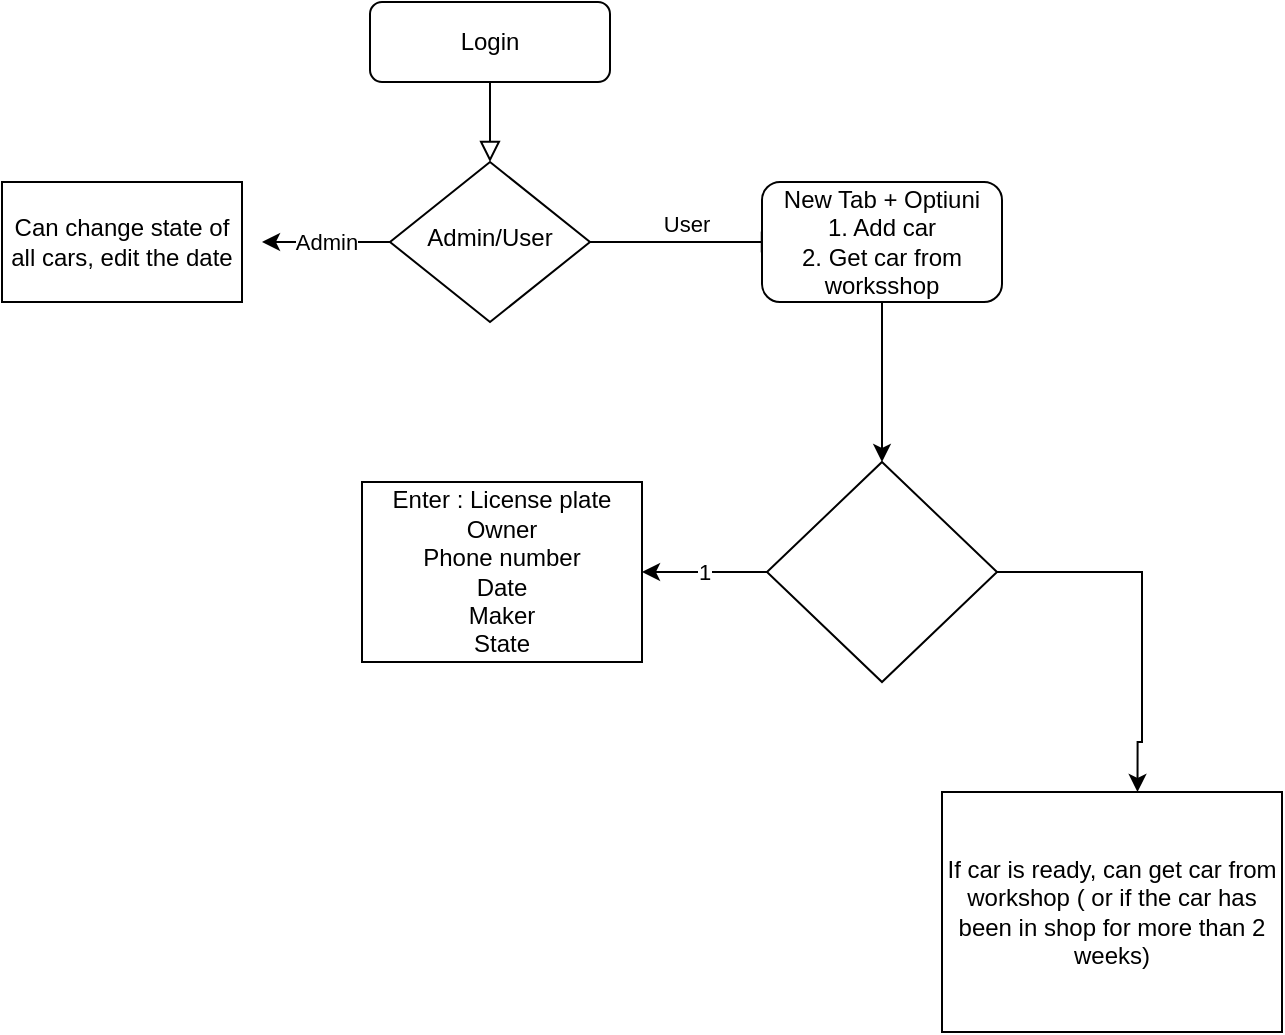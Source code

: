 <mxfile version="14.0.1" type="github">
  <diagram id="C5RBs43oDa-KdzZeNtuy" name="Page-1">
    <mxGraphModel dx="469" dy="752" grid="1" gridSize="10" guides="1" tooltips="1" connect="1" arrows="1" fold="1" page="1" pageScale="1" pageWidth="827" pageHeight="1169" math="0" shadow="0">
      <root>
        <mxCell id="WIyWlLk6GJQsqaUBKTNV-0" />
        <mxCell id="WIyWlLk6GJQsqaUBKTNV-1" parent="WIyWlLk6GJQsqaUBKTNV-0" />
        <mxCell id="WIyWlLk6GJQsqaUBKTNV-2" value="" style="rounded=0;html=1;jettySize=auto;orthogonalLoop=1;fontSize=11;endArrow=block;endFill=0;endSize=8;strokeWidth=1;shadow=0;labelBackgroundColor=none;edgeStyle=orthogonalEdgeStyle;" parent="WIyWlLk6GJQsqaUBKTNV-1" source="WIyWlLk6GJQsqaUBKTNV-3" target="WIyWlLk6GJQsqaUBKTNV-6" edge="1">
          <mxGeometry relative="1" as="geometry" />
        </mxCell>
        <mxCell id="WIyWlLk6GJQsqaUBKTNV-3" value="Login" style="rounded=1;whiteSpace=wrap;html=1;fontSize=12;glass=0;strokeWidth=1;shadow=0;" parent="WIyWlLk6GJQsqaUBKTNV-1" vertex="1">
          <mxGeometry x="354" y="70" width="120" height="40" as="geometry" />
        </mxCell>
        <mxCell id="WIyWlLk6GJQsqaUBKTNV-5" value="User" style="edgeStyle=orthogonalEdgeStyle;rounded=0;html=1;jettySize=auto;orthogonalLoop=1;fontSize=11;endArrow=block;endFill=0;endSize=8;strokeWidth=1;shadow=0;labelBackgroundColor=none;" parent="WIyWlLk6GJQsqaUBKTNV-1" source="WIyWlLk6GJQsqaUBKTNV-6" edge="1">
          <mxGeometry y="10" relative="1" as="geometry">
            <mxPoint as="offset" />
            <mxPoint x="560" y="190" as="targetPoint" />
          </mxGeometry>
        </mxCell>
        <mxCell id="L5GcIVAezAZFDkHsqsGt-10" value="Admin" style="edgeStyle=orthogonalEdgeStyle;rounded=0;orthogonalLoop=1;jettySize=auto;html=1;" edge="1" parent="WIyWlLk6GJQsqaUBKTNV-1" source="WIyWlLk6GJQsqaUBKTNV-6">
          <mxGeometry relative="1" as="geometry">
            <mxPoint x="300" y="190" as="targetPoint" />
          </mxGeometry>
        </mxCell>
        <mxCell id="WIyWlLk6GJQsqaUBKTNV-6" value="Admin/User" style="rhombus;whiteSpace=wrap;html=1;shadow=0;fontFamily=Helvetica;fontSize=12;align=center;strokeWidth=1;spacing=6;spacingTop=-4;" parent="WIyWlLk6GJQsqaUBKTNV-1" vertex="1">
          <mxGeometry x="364" y="150" width="100" height="80" as="geometry" />
        </mxCell>
        <mxCell id="L5GcIVAezAZFDkHsqsGt-5" style="edgeStyle=orthogonalEdgeStyle;rounded=0;orthogonalLoop=1;jettySize=auto;html=1;exitX=0.5;exitY=1;exitDx=0;exitDy=0;entryX=0.5;entryY=0;entryDx=0;entryDy=0;" edge="1" parent="WIyWlLk6GJQsqaUBKTNV-1" source="L5GcIVAezAZFDkHsqsGt-1" target="L5GcIVAezAZFDkHsqsGt-2">
          <mxGeometry relative="1" as="geometry" />
        </mxCell>
        <mxCell id="L5GcIVAezAZFDkHsqsGt-1" value="New Tab + Optiuni&lt;br&gt;1. Add car&lt;br&gt;2. Get car from worksshop" style="rounded=1;whiteSpace=wrap;html=1;" vertex="1" parent="WIyWlLk6GJQsqaUBKTNV-1">
          <mxGeometry x="550" y="160" width="120" height="60" as="geometry" />
        </mxCell>
        <mxCell id="L5GcIVAezAZFDkHsqsGt-7" value="1" style="edgeStyle=orthogonalEdgeStyle;rounded=0;orthogonalLoop=1;jettySize=auto;html=1;entryX=1;entryY=0.5;entryDx=0;entryDy=0;" edge="1" parent="WIyWlLk6GJQsqaUBKTNV-1" source="L5GcIVAezAZFDkHsqsGt-2" target="L5GcIVAezAZFDkHsqsGt-6">
          <mxGeometry relative="1" as="geometry" />
        </mxCell>
        <mxCell id="L5GcIVAezAZFDkHsqsGt-9" style="edgeStyle=orthogonalEdgeStyle;rounded=0;orthogonalLoop=1;jettySize=auto;html=1;entryX=0.575;entryY=0;entryDx=0;entryDy=0;entryPerimeter=0;" edge="1" parent="WIyWlLk6GJQsqaUBKTNV-1" source="L5GcIVAezAZFDkHsqsGt-2" target="L5GcIVAezAZFDkHsqsGt-8">
          <mxGeometry relative="1" as="geometry">
            <mxPoint x="750" y="355" as="targetPoint" />
            <Array as="points">
              <mxPoint x="740" y="355" />
              <mxPoint x="740" y="440" />
            </Array>
          </mxGeometry>
        </mxCell>
        <mxCell id="L5GcIVAezAZFDkHsqsGt-2" value="" style="rhombus;whiteSpace=wrap;html=1;" vertex="1" parent="WIyWlLk6GJQsqaUBKTNV-1">
          <mxGeometry x="552.5" y="300" width="115" height="110" as="geometry" />
        </mxCell>
        <mxCell id="L5GcIVAezAZFDkHsqsGt-6" value="Enter : License plate&lt;br&gt;Owner&lt;br&gt;Phone number&lt;br&gt;Date&lt;br&gt;Maker&lt;br&gt;State" style="rounded=0;whiteSpace=wrap;html=1;" vertex="1" parent="WIyWlLk6GJQsqaUBKTNV-1">
          <mxGeometry x="350" y="310" width="140" height="90" as="geometry" />
        </mxCell>
        <mxCell id="L5GcIVAezAZFDkHsqsGt-8" value="If car is ready, can get car from workshop ( or if the car has been in shop for more than 2 weeks)" style="rounded=0;whiteSpace=wrap;html=1;" vertex="1" parent="WIyWlLk6GJQsqaUBKTNV-1">
          <mxGeometry x="640" y="465" width="170" height="120" as="geometry" />
        </mxCell>
        <mxCell id="L5GcIVAezAZFDkHsqsGt-11" value="Can change state of all cars, edit the date" style="rounded=0;whiteSpace=wrap;html=1;" vertex="1" parent="WIyWlLk6GJQsqaUBKTNV-1">
          <mxGeometry x="170" y="160" width="120" height="60" as="geometry" />
        </mxCell>
      </root>
    </mxGraphModel>
  </diagram>
</mxfile>
